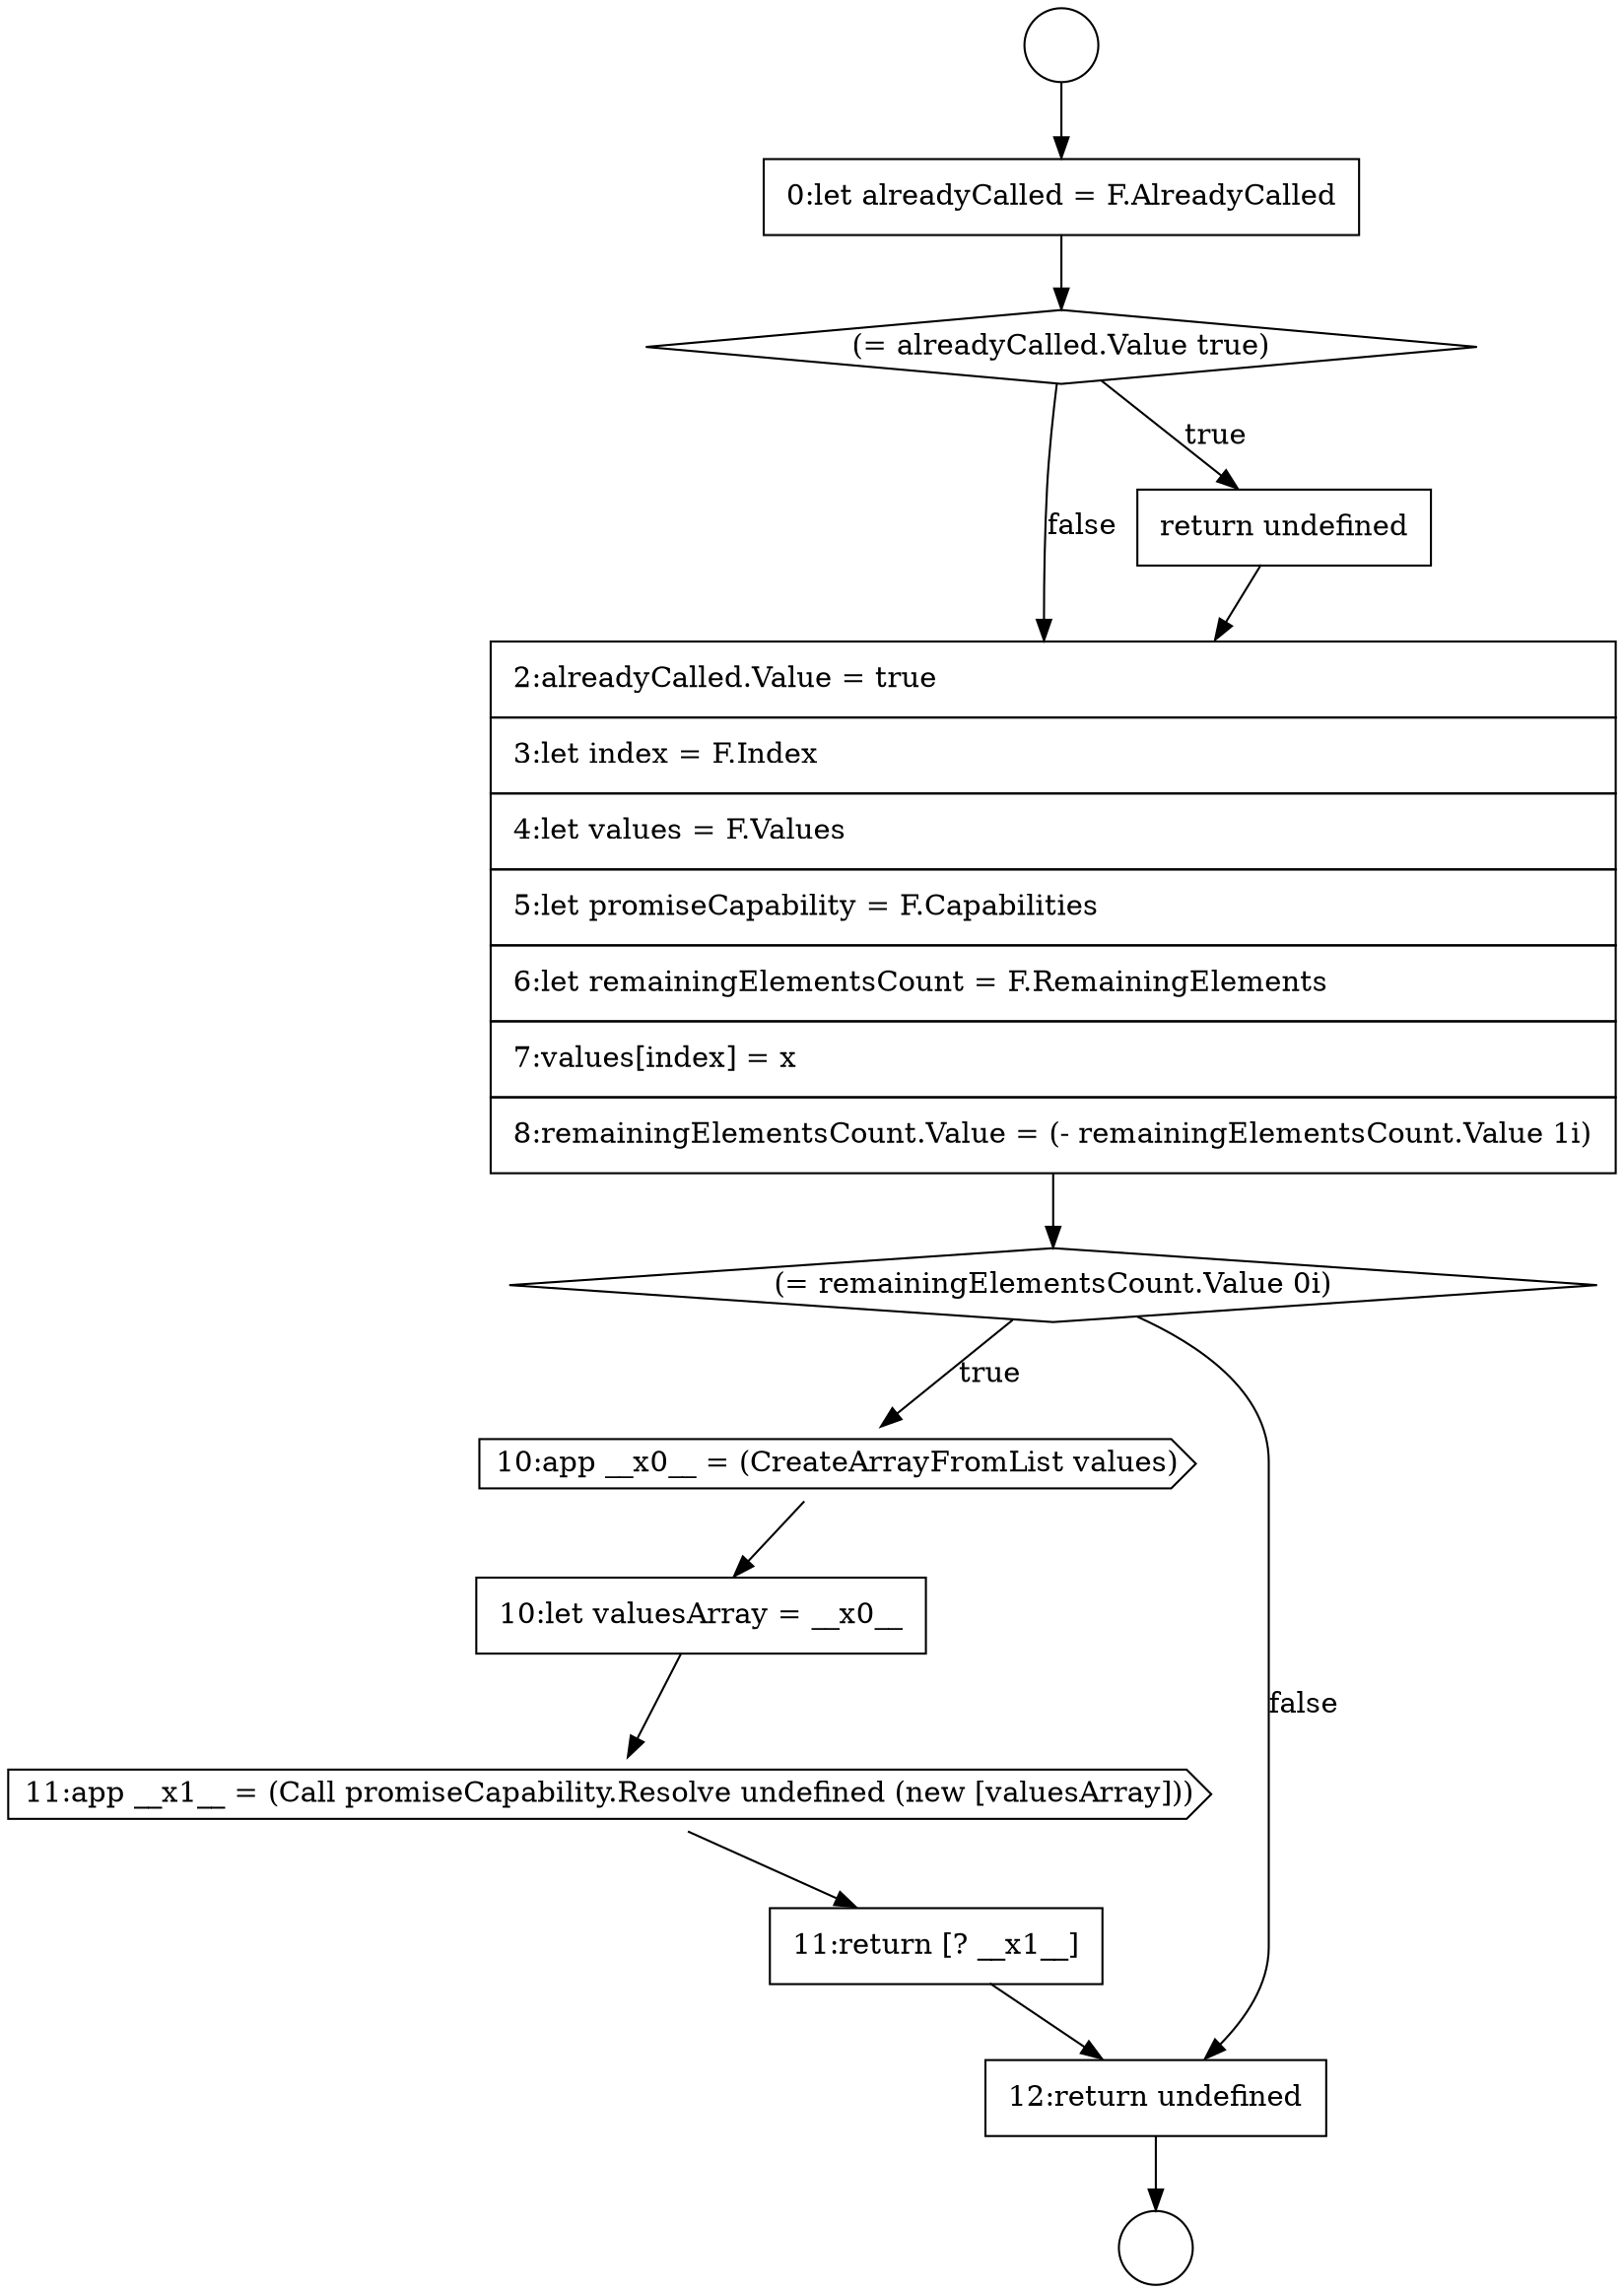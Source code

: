 digraph {
  node15695 [shape=diamond, label=<<font color="black">(= alreadyCalled.Value true)</font>> color="black" fillcolor="white" style=filled]
  node15697 [shape=none, margin=0, label=<<font color="black">
    <table border="0" cellborder="1" cellspacing="0" cellpadding="10">
      <tr><td align="left">2:alreadyCalled.Value = true</td></tr>
      <tr><td align="left">3:let index = F.Index</td></tr>
      <tr><td align="left">4:let values = F.Values</td></tr>
      <tr><td align="left">5:let promiseCapability = F.Capabilities</td></tr>
      <tr><td align="left">6:let remainingElementsCount = F.RemainingElements</td></tr>
      <tr><td align="left">7:values[index] = x</td></tr>
      <tr><td align="left">8:remainingElementsCount.Value = (- remainingElementsCount.Value 1i)</td></tr>
    </table>
  </font>> color="black" fillcolor="white" style=filled]
  node15692 [shape=circle label=" " color="black" fillcolor="white" style=filled]
  node15702 [shape=none, margin=0, label=<<font color="black">
    <table border="0" cellborder="1" cellspacing="0" cellpadding="10">
      <tr><td align="left">11:return [? __x1__]</td></tr>
    </table>
  </font>> color="black" fillcolor="white" style=filled]
  node15696 [shape=none, margin=0, label=<<font color="black">
    <table border="0" cellborder="1" cellspacing="0" cellpadding="10">
      <tr><td align="left">return undefined</td></tr>
    </table>
  </font>> color="black" fillcolor="white" style=filled]
  node15693 [shape=circle label=" " color="black" fillcolor="white" style=filled]
  node15699 [shape=cds, label=<<font color="black">10:app __x0__ = (CreateArrayFromList values)</font>> color="black" fillcolor="white" style=filled]
  node15694 [shape=none, margin=0, label=<<font color="black">
    <table border="0" cellborder="1" cellspacing="0" cellpadding="10">
      <tr><td align="left">0:let alreadyCalled = F.AlreadyCalled</td></tr>
    </table>
  </font>> color="black" fillcolor="white" style=filled]
  node15698 [shape=diamond, label=<<font color="black">(= remainingElementsCount.Value 0i)</font>> color="black" fillcolor="white" style=filled]
  node15703 [shape=none, margin=0, label=<<font color="black">
    <table border="0" cellborder="1" cellspacing="0" cellpadding="10">
      <tr><td align="left">12:return undefined</td></tr>
    </table>
  </font>> color="black" fillcolor="white" style=filled]
  node15700 [shape=none, margin=0, label=<<font color="black">
    <table border="0" cellborder="1" cellspacing="0" cellpadding="10">
      <tr><td align="left">10:let valuesArray = __x0__</td></tr>
    </table>
  </font>> color="black" fillcolor="white" style=filled]
  node15701 [shape=cds, label=<<font color="black">11:app __x1__ = (Call promiseCapability.Resolve undefined (new [valuesArray]))</font>> color="black" fillcolor="white" style=filled]
  node15700 -> node15701 [ color="black"]
  node15696 -> node15697 [ color="black"]
  node15698 -> node15699 [label=<<font color="black">true</font>> color="black"]
  node15698 -> node15703 [label=<<font color="black">false</font>> color="black"]
  node15701 -> node15702 [ color="black"]
  node15702 -> node15703 [ color="black"]
  node15695 -> node15696 [label=<<font color="black">true</font>> color="black"]
  node15695 -> node15697 [label=<<font color="black">false</font>> color="black"]
  node15699 -> node15700 [ color="black"]
  node15694 -> node15695 [ color="black"]
  node15692 -> node15694 [ color="black"]
  node15703 -> node15693 [ color="black"]
  node15697 -> node15698 [ color="black"]
}
